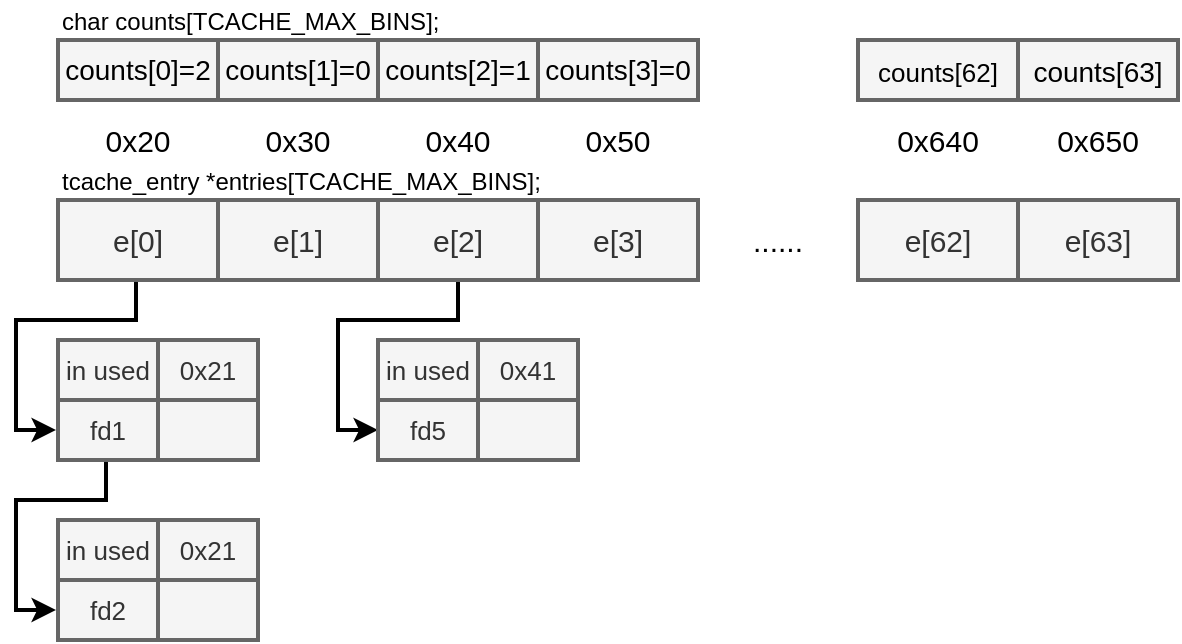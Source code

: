 <mxfile>
    <diagram id="b-Bwdr1y-Pm7TVUk07Hk" name="Page-1">
        <mxGraphModel dx="1002" dy="670" grid="1" gridSize="10" guides="1" tooltips="1" connect="1" arrows="1" fold="1" page="1" pageScale="1.5" pageWidth="827" pageHeight="1169" background="none" math="0" shadow="0">
            <root>
                <mxCell id="0"/>
                <mxCell id="1" parent="0"/>
                <mxCell id="31" style="edgeStyle=orthogonalEdgeStyle;rounded=0;orthogonalLoop=1;jettySize=auto;html=1;exitX=0.5;exitY=1;exitDx=0;exitDy=0;entryX=0;entryY=0.5;entryDx=0;entryDy=0;fontSize=13;spacing=2;strokeWidth=2;" parent="1" edge="1">
                    <mxGeometry relative="1" as="geometry">
                        <Array as="points">
                            <mxPoint x="119" y="260"/>
                            <mxPoint x="59" y="260"/>
                            <mxPoint x="59" y="315"/>
                        </Array>
                        <mxPoint x="119" y="240" as="sourcePoint"/>
                        <mxPoint x="79" y="315" as="targetPoint"/>
                    </mxGeometry>
                </mxCell>
                <mxCell id="2" value="e[0]" style="rounded=0;whiteSpace=wrap;html=1;fillColor=#f5f5f5;strokeColor=#666666;fontColor=#333333;fontSize=15;strokeWidth=2;" parent="1" vertex="1">
                    <mxGeometry x="80" y="200" width="80" height="40" as="geometry"/>
                </mxCell>
                <mxCell id="11" value="&lt;span style=&quot;font-size: 15px&quot;&gt;e[63]&lt;/span&gt;" style="rounded=0;whiteSpace=wrap;html=1;fillColor=#f5f5f5;strokeColor=#666666;fontColor=#333333;fontSize=15;strokeWidth=2;" parent="1" vertex="1">
                    <mxGeometry x="560" y="200" width="80" height="40" as="geometry"/>
                </mxCell>
                <mxCell id="12" value="&lt;span style=&quot;font-size: 15px&quot;&gt;e[62]&lt;/span&gt;" style="rounded=0;whiteSpace=wrap;html=1;fillColor=#f5f5f5;strokeColor=#666666;fontColor=#333333;fontSize=15;strokeWidth=2;" parent="1" vertex="1">
                    <mxGeometry x="480" y="200" width="80" height="40" as="geometry"/>
                </mxCell>
                <mxCell id="14" value="&lt;span style=&quot;font-size: 15px&quot;&gt;e[3]&lt;/span&gt;" style="rounded=0;whiteSpace=wrap;html=1;fillColor=#f5f5f5;strokeColor=#666666;fontColor=#333333;fontSize=15;strokeWidth=2;" parent="1" vertex="1">
                    <mxGeometry x="320" y="200" width="80" height="40" as="geometry"/>
                </mxCell>
                <mxCell id="60" style="edgeStyle=orthogonalEdgeStyle;rounded=0;orthogonalLoop=1;jettySize=auto;html=1;exitX=0.5;exitY=1;exitDx=0;exitDy=0;entryX=0;entryY=0.5;entryDx=0;entryDy=0;fontSize=15;strokeWidth=2;" edge="1" parent="1" source="15" target="57">
                    <mxGeometry relative="1" as="geometry">
                        <Array as="points">
                            <mxPoint x="280" y="260"/>
                            <mxPoint x="220" y="260"/>
                            <mxPoint x="220" y="315"/>
                        </Array>
                    </mxGeometry>
                </mxCell>
                <mxCell id="15" value="&lt;span style=&quot;font-size: 15px&quot;&gt;e[2]&lt;/span&gt;" style="rounded=0;whiteSpace=wrap;html=1;fillColor=#f5f5f5;strokeColor=#666666;fontColor=#333333;fontSize=15;strokeWidth=2;" parent="1" vertex="1">
                    <mxGeometry x="240" y="200" width="80" height="40" as="geometry"/>
                </mxCell>
                <mxCell id="16" value="&lt;span style=&quot;font-size: 15px&quot;&gt;e[1]&lt;/span&gt;" style="rounded=0;whiteSpace=wrap;html=1;fillColor=#f5f5f5;strokeColor=#666666;fontColor=#333333;fontSize=15;strokeWidth=2;" parent="1" vertex="1">
                    <mxGeometry x="160" y="200" width="80" height="40" as="geometry"/>
                </mxCell>
                <mxCell id="18" value="&lt;font style=&quot;font-size: 15px;&quot;&gt;0x20&lt;/font&gt;" style="text;html=1;strokeColor=none;fillColor=none;align=center;verticalAlign=middle;whiteSpace=wrap;rounded=0;fontSize=15;strokeWidth=2;" parent="1" vertex="1">
                    <mxGeometry x="100" y="160" width="40" height="20" as="geometry"/>
                </mxCell>
                <mxCell id="19" value="&lt;font style=&quot;font-size: 15px;&quot;&gt;0x30&lt;/font&gt;" style="text;html=1;strokeColor=none;fillColor=none;align=center;verticalAlign=middle;whiteSpace=wrap;rounded=0;fontSize=15;strokeWidth=2;" parent="1" vertex="1">
                    <mxGeometry x="180" y="160" width="40" height="20" as="geometry"/>
                </mxCell>
                <mxCell id="20" value="&lt;font style=&quot;font-size: 15px;&quot;&gt;0x40&lt;/font&gt;" style="text;html=1;strokeColor=none;fillColor=none;align=center;verticalAlign=middle;whiteSpace=wrap;rounded=0;fontSize=15;strokeWidth=2;" parent="1" vertex="1">
                    <mxGeometry x="260" y="160" width="40" height="20" as="geometry"/>
                </mxCell>
                <mxCell id="21" value="&lt;font style=&quot;font-size: 15px;&quot;&gt;0x50&lt;/font&gt;" style="text;html=1;strokeColor=none;fillColor=none;align=center;verticalAlign=middle;whiteSpace=wrap;rounded=0;fontSize=15;strokeWidth=2;" parent="1" vertex="1">
                    <mxGeometry x="340" y="160" width="40" height="20" as="geometry"/>
                </mxCell>
                <mxCell id="23" value="&lt;font style=&quot;font-size: 15px;&quot;&gt;0x640&lt;/font&gt;" style="text;html=1;strokeColor=none;fillColor=none;align=center;verticalAlign=middle;whiteSpace=wrap;rounded=0;fontSize=15;strokeWidth=2;" parent="1" vertex="1">
                    <mxGeometry x="500" y="160" width="40" height="20" as="geometry"/>
                </mxCell>
                <mxCell id="24" value="&lt;font style=&quot;font-size: 15px;&quot;&gt;0x650&lt;/font&gt;" style="text;html=1;strokeColor=none;fillColor=none;align=center;verticalAlign=middle;whiteSpace=wrap;rounded=0;fontSize=15;strokeWidth=2;" parent="1" vertex="1">
                    <mxGeometry x="580" y="160" width="40" height="20" as="geometry"/>
                </mxCell>
                <mxCell id="27" value="in used" style="rounded=0;whiteSpace=wrap;html=1;fillColor=#f5f5f5;strokeColor=#666666;fontColor=#333333;fontSize=13;strokeWidth=2;" parent="1" vertex="1">
                    <mxGeometry x="80" y="270" width="50" height="30" as="geometry"/>
                </mxCell>
                <mxCell id="28" value="0x21" style="rounded=0;whiteSpace=wrap;html=1;fillColor=#f5f5f5;strokeColor=#666666;fontColor=#333333;fontSize=13;strokeWidth=2;" parent="1" vertex="1">
                    <mxGeometry x="130" y="270" width="50" height="30" as="geometry"/>
                </mxCell>
                <mxCell id="36" style="edgeStyle=orthogonalEdgeStyle;rounded=0;orthogonalLoop=1;jettySize=auto;html=1;exitX=0.5;exitY=1;exitDx=0;exitDy=0;entryX=0;entryY=0.5;entryDx=0;entryDy=0;fontSize=13;spacing=2;strokeWidth=2;" parent="1" edge="1">
                    <mxGeometry relative="1" as="geometry">
                        <Array as="points">
                            <mxPoint x="104" y="350"/>
                            <mxPoint x="59" y="350"/>
                            <mxPoint x="59" y="405"/>
                        </Array>
                        <mxPoint x="104" y="330" as="sourcePoint"/>
                        <mxPoint x="79" y="405" as="targetPoint"/>
                    </mxGeometry>
                </mxCell>
                <mxCell id="29" value="fd1" style="rounded=0;whiteSpace=wrap;html=1;fillColor=#f5f5f5;strokeColor=#666666;fontColor=#333333;fontSize=13;strokeWidth=2;" parent="1" vertex="1">
                    <mxGeometry x="80" y="300" width="50" height="30" as="geometry"/>
                </mxCell>
                <mxCell id="30" value="" style="rounded=0;whiteSpace=wrap;html=1;fillColor=#f5f5f5;strokeColor=#666666;fontColor=#333333;fontSize=13;strokeWidth=2;" parent="1" vertex="1">
                    <mxGeometry x="130" y="300" width="50" height="30" as="geometry"/>
                </mxCell>
                <mxCell id="32" value="in used" style="rounded=0;whiteSpace=wrap;html=1;fillColor=#f5f5f5;strokeColor=#666666;fontColor=#333333;fontSize=13;strokeWidth=2;" parent="1" vertex="1">
                    <mxGeometry x="80" y="360" width="50" height="30" as="geometry"/>
                </mxCell>
                <mxCell id="33" value="0x21" style="rounded=0;whiteSpace=wrap;html=1;fillColor=#f5f5f5;strokeColor=#666666;fontColor=#333333;fontSize=13;strokeWidth=2;" parent="1" vertex="1">
                    <mxGeometry x="130" y="360" width="50" height="30" as="geometry"/>
                </mxCell>
                <mxCell id="34" value="fd2" style="rounded=0;whiteSpace=wrap;html=1;fillColor=#f5f5f5;strokeColor=#666666;fontColor=#333333;fontSize=13;strokeWidth=2;" parent="1" vertex="1">
                    <mxGeometry x="80" y="390" width="50" height="30" as="geometry"/>
                </mxCell>
                <mxCell id="35" value="" style="rounded=0;whiteSpace=wrap;html=1;fillColor=#f5f5f5;strokeColor=#666666;fontColor=#333333;fontSize=13;strokeWidth=2;" parent="1" vertex="1">
                    <mxGeometry x="130" y="390" width="50" height="30" as="geometry"/>
                </mxCell>
                <mxCell id="38" value="......" style="text;html=1;strokeColor=none;fillColor=none;align=center;verticalAlign=middle;whiteSpace=wrap;rounded=0;fontSize=15;strokeWidth=2;" parent="1" vertex="1">
                    <mxGeometry x="420" y="210" width="40" height="20" as="geometry"/>
                </mxCell>
                <mxCell id="39" value="&lt;font color=&quot;#000000&quot; style=&quot;font-size: 14px;&quot;&gt;&lt;span style=&quot;font-family: helvetica; font-size: 14px;&quot;&gt;counts[0]=&lt;/span&gt;2&lt;/font&gt;" style="rounded=0;whiteSpace=wrap;html=1;fillColor=#f5f5f5;strokeColor=#666666;fontColor=#333333;fontSize=14;strokeWidth=2;" vertex="1" parent="1">
                    <mxGeometry x="80" y="120" width="80" height="30" as="geometry"/>
                </mxCell>
                <mxCell id="41" value="&lt;font style=&quot;font-size: 12px&quot;&gt;tcache_entry *entries[TCACHE_MAX_BINS];&lt;/font&gt;" style="text;html=1;strokeColor=none;fillColor=none;align=left;verticalAlign=middle;whiteSpace=wrap;rounded=0;fontSize=13;strokeWidth=2;" vertex="1" parent="1">
                    <mxGeometry x="80" y="180" width="270" height="20" as="geometry"/>
                </mxCell>
                <mxCell id="42" value="&lt;font style=&quot;font-size: 12px&quot;&gt;char counts[TCACHE_MAX_BINS];&lt;/font&gt;" style="text;html=1;strokeColor=none;fillColor=none;align=left;verticalAlign=middle;whiteSpace=wrap;rounded=0;fontSize=13;strokeWidth=2;" vertex="1" parent="1">
                    <mxGeometry x="80" y="100" width="210" height="20" as="geometry"/>
                </mxCell>
                <mxCell id="43" value="&lt;font color=&quot;#000000&quot; style=&quot;font-size: 14px;&quot;&gt;&lt;span style=&quot;font-family: helvetica; font-size: 14px;&quot;&gt;counts[1]=&lt;/span&gt;&lt;span style=&quot;font-size: 14px;&quot;&gt;0&lt;/span&gt;&lt;/font&gt;" style="rounded=0;whiteSpace=wrap;html=1;fillColor=#f5f5f5;strokeColor=#666666;fontColor=#333333;fontSize=14;strokeWidth=2;" vertex="1" parent="1">
                    <mxGeometry x="160" y="120" width="80" height="30" as="geometry"/>
                </mxCell>
                <mxCell id="44" value="&lt;font color=&quot;#000000&quot; style=&quot;font-size: 14px;&quot;&gt;&lt;span style=&quot;font-family: helvetica; font-size: 14px;&quot;&gt;counts[2]=&lt;/span&gt;&lt;span style=&quot;font-size: 14px;&quot;&gt;1&lt;/span&gt;&lt;/font&gt;" style="rounded=0;whiteSpace=wrap;html=1;fillColor=#f5f5f5;strokeColor=#666666;fontColor=#333333;fontSize=14;strokeWidth=2;" vertex="1" parent="1">
                    <mxGeometry x="240" y="120" width="80" height="30" as="geometry"/>
                </mxCell>
                <mxCell id="45" value="&lt;font color=&quot;#000000&quot; style=&quot;font-size: 14px;&quot;&gt;&lt;span style=&quot;font-family: helvetica; font-size: 14px;&quot;&gt;counts[3]=&lt;/span&gt;&lt;span style=&quot;font-size: 14px;&quot;&gt;0&lt;/span&gt;&lt;/font&gt;" style="rounded=0;whiteSpace=wrap;html=1;fillColor=#f5f5f5;strokeColor=#666666;fontColor=#333333;fontSize=14;strokeWidth=2;" vertex="1" parent="1">
                    <mxGeometry x="320" y="120" width="80" height="30" as="geometry"/>
                </mxCell>
                <mxCell id="46" value="&lt;span style=&quot;font-family: &amp;#34;helvetica&amp;#34;&quot;&gt;&lt;font color=&quot;#000000&quot; style=&quot;font-size: 13px&quot;&gt;counts[62]&lt;/font&gt;&lt;/span&gt;" style="rounded=0;whiteSpace=wrap;html=1;fillColor=#f5f5f5;strokeColor=#666666;fontColor=#333333;fontSize=15;strokeWidth=2;" vertex="1" parent="1">
                    <mxGeometry x="480" y="120" width="80" height="30" as="geometry"/>
                </mxCell>
                <mxCell id="47" value="&lt;span style=&quot;font-family: &amp;#34;helvetica&amp;#34;&quot;&gt;&lt;font color=&quot;#000000&quot; style=&quot;font-size: 14px&quot;&gt;counts[63]&lt;/font&gt;&lt;/span&gt;" style="rounded=0;whiteSpace=wrap;html=1;fillColor=#f5f5f5;strokeColor=#666666;fontColor=#333333;fontSize=15;strokeWidth=2;" vertex="1" parent="1">
                    <mxGeometry x="560" y="120" width="80" height="30" as="geometry"/>
                </mxCell>
                <mxCell id="55" value="in used" style="rounded=0;whiteSpace=wrap;html=1;fillColor=#f5f5f5;strokeColor=#666666;fontColor=#333333;fontSize=13;strokeWidth=2;" vertex="1" parent="1">
                    <mxGeometry x="240" y="270" width="50" height="30" as="geometry"/>
                </mxCell>
                <mxCell id="56" value="0x41" style="rounded=0;whiteSpace=wrap;html=1;fillColor=#f5f5f5;strokeColor=#666666;fontColor=#333333;fontSize=13;strokeWidth=2;" vertex="1" parent="1">
                    <mxGeometry x="290" y="270" width="50" height="30" as="geometry"/>
                </mxCell>
                <mxCell id="57" value="fd5" style="rounded=0;whiteSpace=wrap;html=1;fillColor=#f5f5f5;strokeColor=#666666;fontColor=#333333;fontSize=13;strokeWidth=2;" vertex="1" parent="1">
                    <mxGeometry x="240" y="300" width="50" height="30" as="geometry"/>
                </mxCell>
                <mxCell id="58" value="" style="rounded=0;whiteSpace=wrap;html=1;fillColor=#f5f5f5;strokeColor=#666666;fontColor=#333333;fontSize=13;strokeWidth=2;" vertex="1" parent="1">
                    <mxGeometry x="290" y="300" width="50" height="30" as="geometry"/>
                </mxCell>
            </root>
        </mxGraphModel>
    </diagram>
</mxfile>